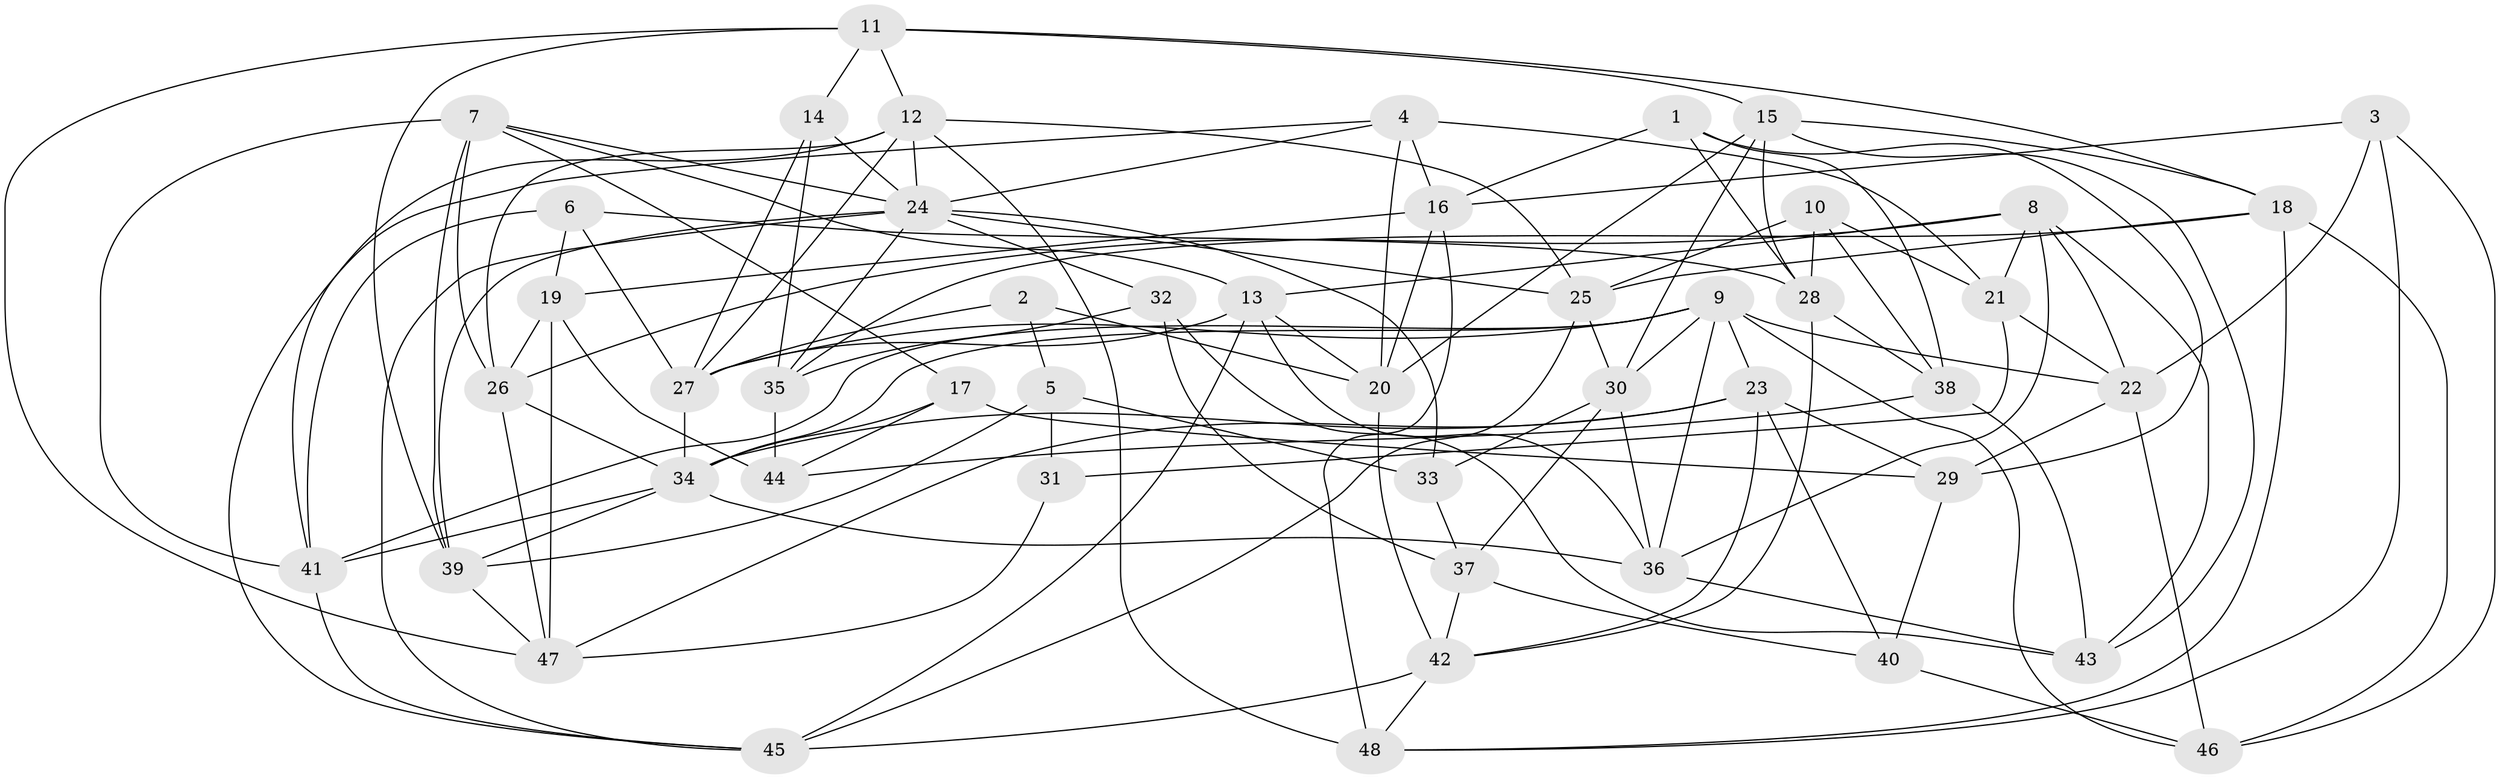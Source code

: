 // original degree distribution, {4: 1.0}
// Generated by graph-tools (version 1.1) at 2025/02/03/09/25 03:02:55]
// undirected, 48 vertices, 130 edges
graph export_dot {
graph [start="1"]
  node [color=gray90,style=filled];
  1;
  2;
  3;
  4;
  5;
  6;
  7;
  8;
  9;
  10;
  11;
  12;
  13;
  14;
  15;
  16;
  17;
  18;
  19;
  20;
  21;
  22;
  23;
  24;
  25;
  26;
  27;
  28;
  29;
  30;
  31;
  32;
  33;
  34;
  35;
  36;
  37;
  38;
  39;
  40;
  41;
  42;
  43;
  44;
  45;
  46;
  47;
  48;
  1 -- 16 [weight=1.0];
  1 -- 28 [weight=1.0];
  1 -- 29 [weight=1.0];
  1 -- 38 [weight=1.0];
  2 -- 5 [weight=2.0];
  2 -- 20 [weight=1.0];
  2 -- 27 [weight=1.0];
  3 -- 16 [weight=1.0];
  3 -- 22 [weight=1.0];
  3 -- 46 [weight=1.0];
  3 -- 48 [weight=1.0];
  4 -- 16 [weight=1.0];
  4 -- 20 [weight=1.0];
  4 -- 21 [weight=2.0];
  4 -- 24 [weight=1.0];
  4 -- 45 [weight=1.0];
  5 -- 31 [weight=2.0];
  5 -- 33 [weight=1.0];
  5 -- 39 [weight=1.0];
  6 -- 19 [weight=1.0];
  6 -- 27 [weight=1.0];
  6 -- 28 [weight=1.0];
  6 -- 41 [weight=1.0];
  7 -- 13 [weight=1.0];
  7 -- 17 [weight=1.0];
  7 -- 24 [weight=1.0];
  7 -- 26 [weight=1.0];
  7 -- 39 [weight=1.0];
  7 -- 41 [weight=1.0];
  8 -- 13 [weight=1.0];
  8 -- 21 [weight=1.0];
  8 -- 22 [weight=1.0];
  8 -- 26 [weight=1.0];
  8 -- 36 [weight=1.0];
  8 -- 43 [weight=1.0];
  9 -- 22 [weight=1.0];
  9 -- 23 [weight=1.0];
  9 -- 27 [weight=1.0];
  9 -- 30 [weight=1.0];
  9 -- 34 [weight=1.0];
  9 -- 36 [weight=1.0];
  9 -- 41 [weight=1.0];
  9 -- 46 [weight=1.0];
  10 -- 21 [weight=1.0];
  10 -- 25 [weight=1.0];
  10 -- 28 [weight=1.0];
  10 -- 38 [weight=1.0];
  11 -- 12 [weight=1.0];
  11 -- 14 [weight=1.0];
  11 -- 15 [weight=1.0];
  11 -- 18 [weight=1.0];
  11 -- 39 [weight=1.0];
  11 -- 47 [weight=1.0];
  12 -- 24 [weight=1.0];
  12 -- 25 [weight=1.0];
  12 -- 26 [weight=1.0];
  12 -- 27 [weight=1.0];
  12 -- 41 [weight=1.0];
  12 -- 48 [weight=2.0];
  13 -- 20 [weight=1.0];
  13 -- 27 [weight=1.0];
  13 -- 36 [weight=1.0];
  13 -- 45 [weight=1.0];
  14 -- 24 [weight=1.0];
  14 -- 27 [weight=1.0];
  14 -- 35 [weight=1.0];
  15 -- 18 [weight=1.0];
  15 -- 20 [weight=1.0];
  15 -- 28 [weight=1.0];
  15 -- 30 [weight=1.0];
  15 -- 43 [weight=1.0];
  16 -- 19 [weight=1.0];
  16 -- 20 [weight=1.0];
  16 -- 48 [weight=1.0];
  17 -- 29 [weight=2.0];
  17 -- 34 [weight=2.0];
  17 -- 44 [weight=1.0];
  18 -- 25 [weight=1.0];
  18 -- 35 [weight=1.0];
  18 -- 46 [weight=1.0];
  18 -- 48 [weight=1.0];
  19 -- 26 [weight=1.0];
  19 -- 44 [weight=2.0];
  19 -- 47 [weight=1.0];
  20 -- 42 [weight=1.0];
  21 -- 22 [weight=1.0];
  21 -- 31 [weight=1.0];
  22 -- 29 [weight=1.0];
  22 -- 46 [weight=1.0];
  23 -- 29 [weight=1.0];
  23 -- 34 [weight=1.0];
  23 -- 40 [weight=1.0];
  23 -- 42 [weight=1.0];
  23 -- 47 [weight=1.0];
  24 -- 25 [weight=1.0];
  24 -- 32 [weight=1.0];
  24 -- 33 [weight=1.0];
  24 -- 35 [weight=1.0];
  24 -- 39 [weight=1.0];
  24 -- 45 [weight=1.0];
  25 -- 30 [weight=1.0];
  25 -- 45 [weight=1.0];
  26 -- 34 [weight=1.0];
  26 -- 47 [weight=1.0];
  27 -- 34 [weight=2.0];
  28 -- 38 [weight=1.0];
  28 -- 42 [weight=1.0];
  29 -- 40 [weight=1.0];
  30 -- 33 [weight=1.0];
  30 -- 36 [weight=1.0];
  30 -- 37 [weight=1.0];
  31 -- 47 [weight=1.0];
  32 -- 35 [weight=1.0];
  32 -- 37 [weight=1.0];
  32 -- 43 [weight=1.0];
  33 -- 37 [weight=1.0];
  34 -- 36 [weight=1.0];
  34 -- 39 [weight=1.0];
  34 -- 41 [weight=1.0];
  35 -- 44 [weight=2.0];
  36 -- 43 [weight=1.0];
  37 -- 40 [weight=2.0];
  37 -- 42 [weight=1.0];
  38 -- 43 [weight=2.0];
  38 -- 44 [weight=1.0];
  39 -- 47 [weight=1.0];
  40 -- 46 [weight=2.0];
  41 -- 45 [weight=1.0];
  42 -- 45 [weight=1.0];
  42 -- 48 [weight=1.0];
}

